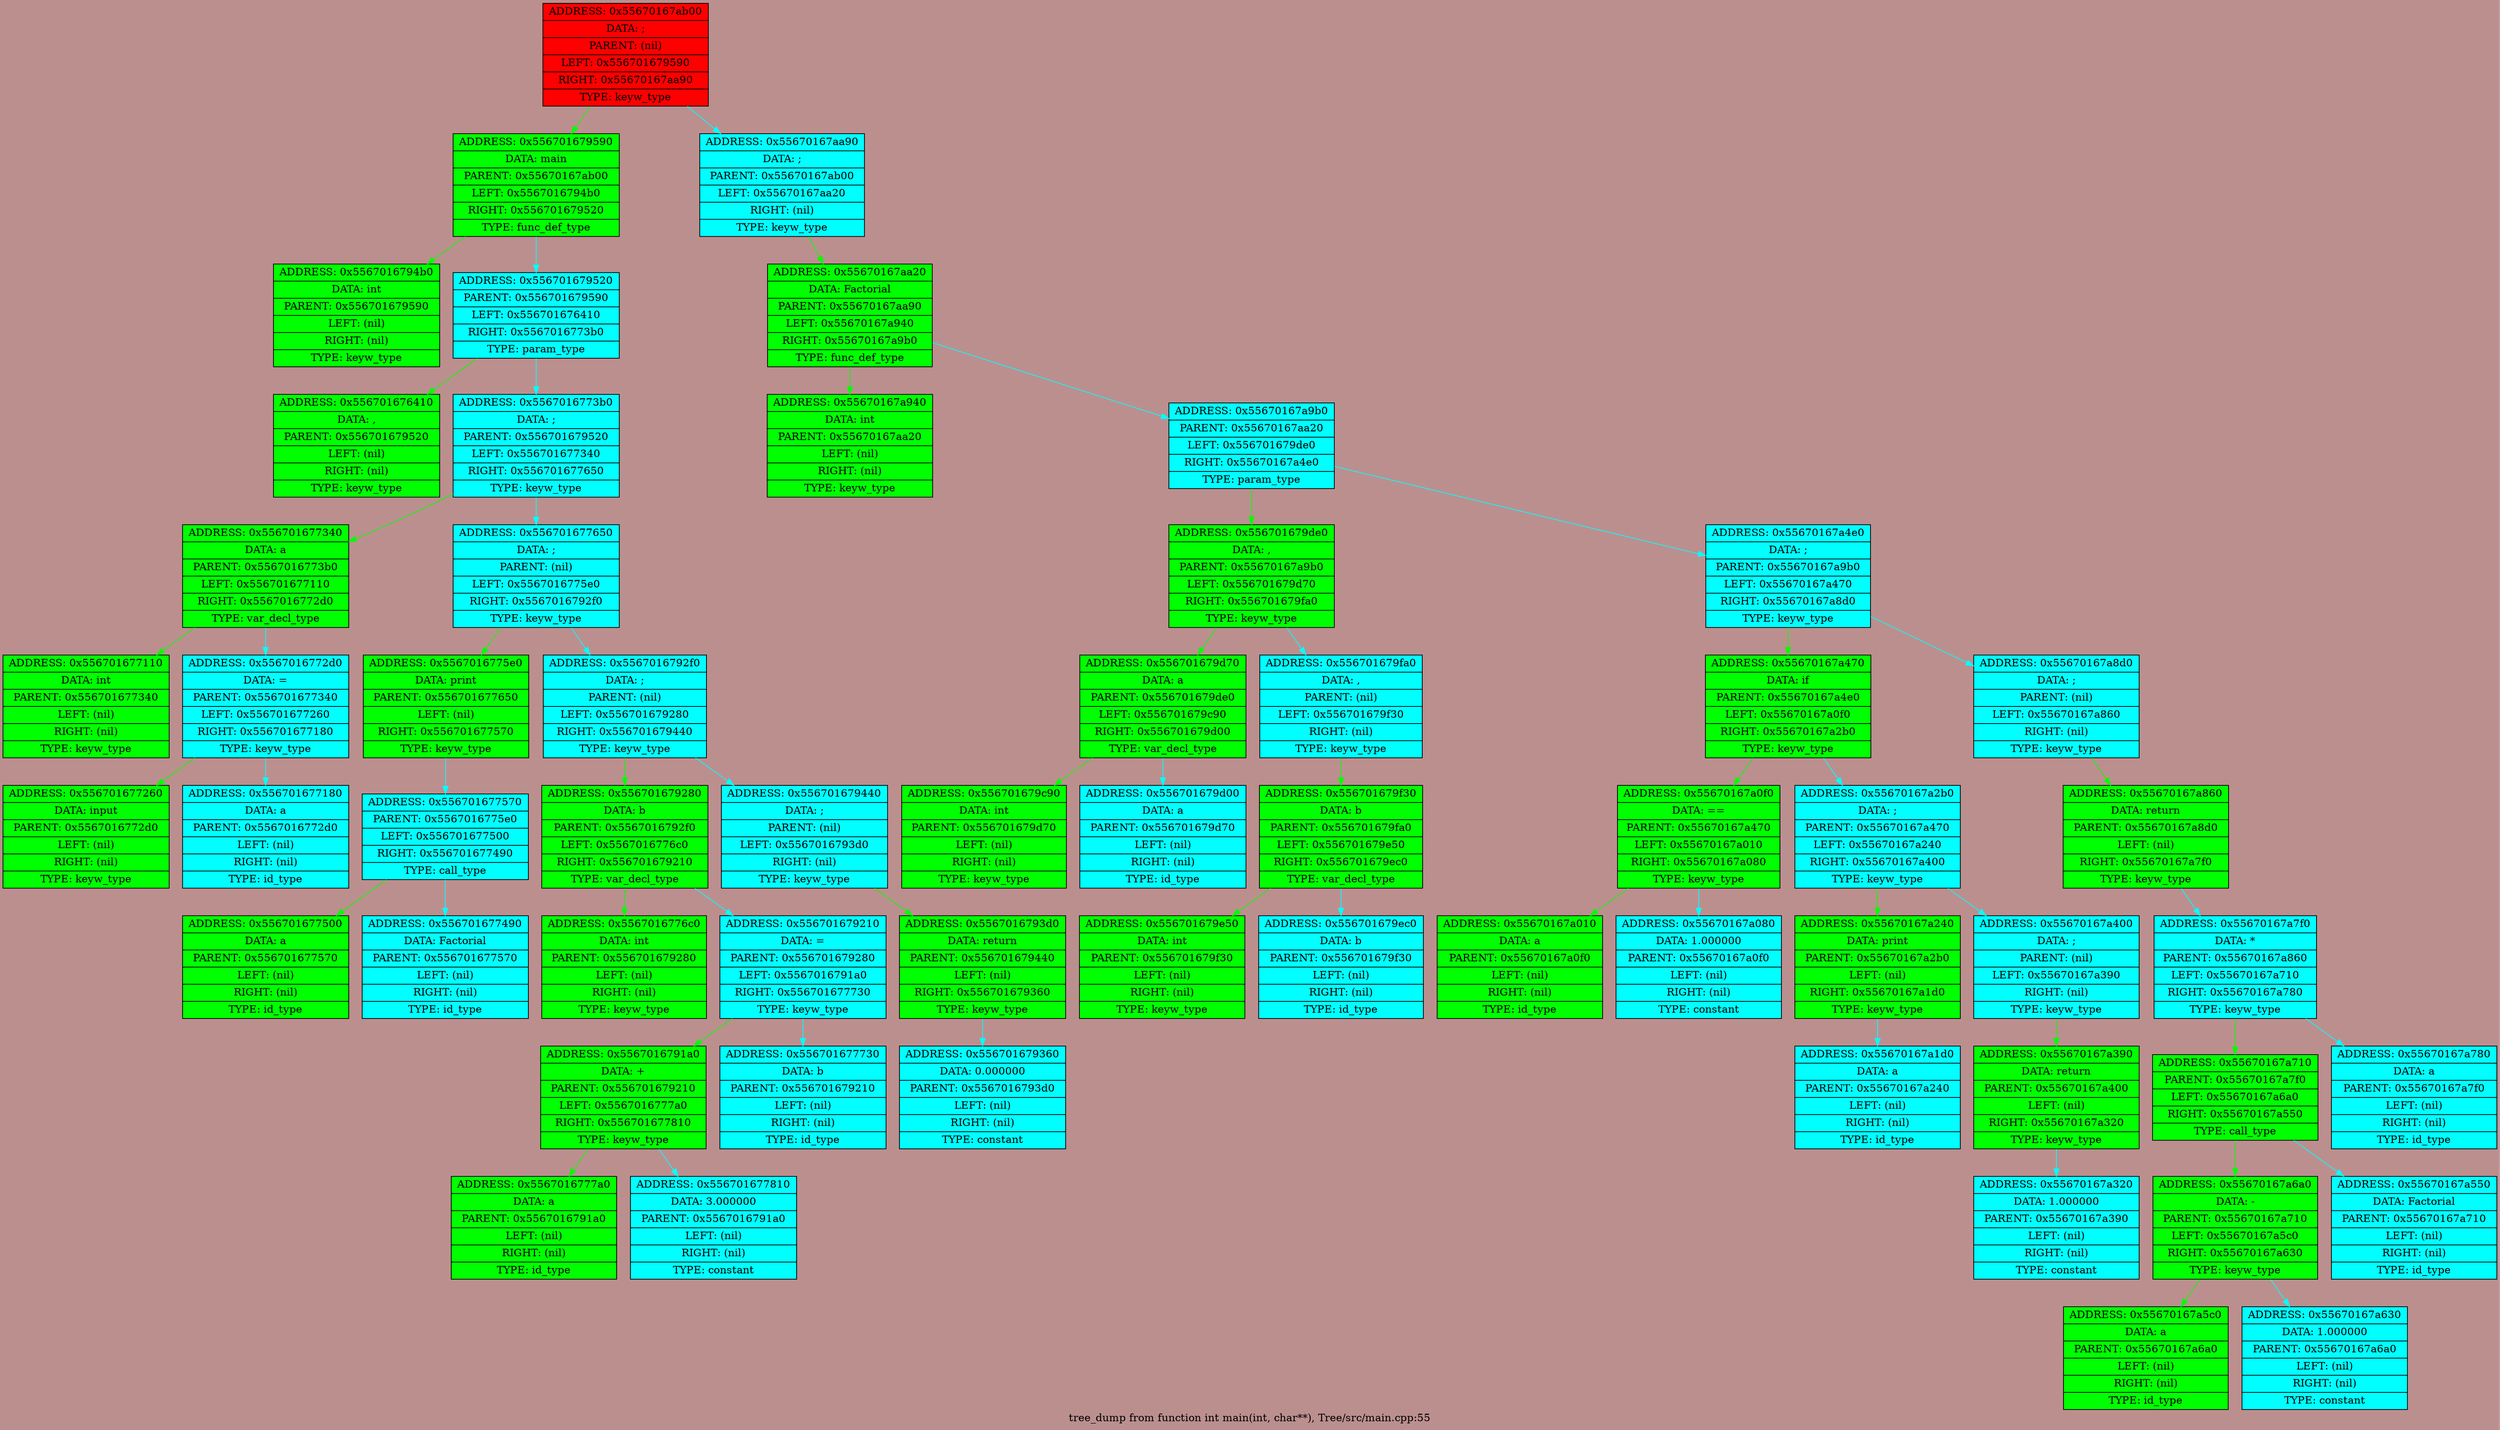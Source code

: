 digraph struct {bgcolor=RosyBrown rankdir = HR


label = "tree_dump from function int main(int, char**), Tree/src/main.cpp:55";
node0[shape=record, style=filled, fillcolor="red", label=" {ADDRESS: 0x55670167ab00 | DATA: ; | PARENT: (nil) | LEFT: 0x556701679590 | RIGHT: 0x55670167aa90 | TYPE: keyw_type}"];
node0->node1 [color = "lime"];
node1[shape=record, style=filled, fillcolor="lime", label=" {ADDRESS: 0x556701679590 | DATA: main | PARENT: 0x55670167ab00 | LEFT: 0x5567016794b0 | RIGHT: 0x556701679520 | TYPE: func_def_type}"];
node1->node2 [color = "lime"];
node2[shape=record, style=filled, fillcolor="lime", label=" {ADDRESS: 0x5567016794b0 | DATA: int | PARENT: 0x556701679590 | LEFT: (nil) | RIGHT: (nil) | TYPE: keyw_type}"];
node1->node3 [color = "aqua"];
node3[shape=record, style=filled, fillcolor="aqua", label=" {ADDRESS: 0x556701679520 | PARENT: 0x556701679590 | LEFT: 0x556701676410 | RIGHT: 0x5567016773b0 | TYPE: param_type}"];
node3->node4 [color = "lime"];
node4[shape=record, style=filled, fillcolor="lime", label=" {ADDRESS: 0x556701676410 | DATA: , | PARENT: 0x556701679520 | LEFT: (nil) | RIGHT: (nil) | TYPE: keyw_type}"];
node3->node5 [color = "aqua"];
node5[shape=record, style=filled, fillcolor="aqua", label=" {ADDRESS: 0x5567016773b0 | DATA: ; | PARENT: 0x556701679520 | LEFT: 0x556701677340 | RIGHT: 0x556701677650 | TYPE: keyw_type}"];
node5->node6 [color = "lime"];
node6[shape=record, style=filled, fillcolor="lime", label=" {ADDRESS: 0x556701677340 | DATA: a | PARENT: 0x5567016773b0 | LEFT: 0x556701677110 | RIGHT: 0x5567016772d0 | TYPE: var_decl_type}"];
node6->node7 [color = "lime"];
node7[shape=record, style=filled, fillcolor="lime", label=" {ADDRESS: 0x556701677110 | DATA: int | PARENT: 0x556701677340 | LEFT: (nil) | RIGHT: (nil) | TYPE: keyw_type}"];
node6->node8 [color = "aqua"];
node8[shape=record, style=filled, fillcolor="aqua", label=" {ADDRESS: 0x5567016772d0 | DATA: = | PARENT: 0x556701677340 | LEFT: 0x556701677260 | RIGHT: 0x556701677180 | TYPE: keyw_type}"];
node8->node9 [color = "lime"];
node9[shape=record, style=filled, fillcolor="lime", label=" {ADDRESS: 0x556701677260 | DATA: input | PARENT: 0x5567016772d0 | LEFT: (nil) | RIGHT: (nil) | TYPE: keyw_type}"];
node8->node10 [color = "aqua"];
node10[shape=record, style=filled, fillcolor="aqua", label=" {ADDRESS: 0x556701677180 | DATA: a | PARENT: 0x5567016772d0 | LEFT: (nil) | RIGHT: (nil) | TYPE: id_type}"];
node5->node11 [color = "aqua"];
node11[shape=record, style=filled, fillcolor="aqua", label=" {ADDRESS: 0x556701677650 | DATA: ; | PARENT: (nil) | LEFT: 0x5567016775e0 | RIGHT: 0x5567016792f0 | TYPE: keyw_type}"];
node11->node12 [color = "lime"];
node12[shape=record, style=filled, fillcolor="lime", label=" {ADDRESS: 0x5567016775e0 | DATA: print | PARENT: 0x556701677650 | LEFT: (nil) | RIGHT: 0x556701677570 | TYPE: keyw_type}"];
node12->node13 [color = "aqua"];
node13[shape=record, style=filled, fillcolor="aqua", label=" {ADDRESS: 0x556701677570 | PARENT: 0x5567016775e0 | LEFT: 0x556701677500 | RIGHT: 0x556701677490 | TYPE: call_type}"];
node13->node14 [color = "lime"];
node14[shape=record, style=filled, fillcolor="lime", label=" {ADDRESS: 0x556701677500 | DATA: a | PARENT: 0x556701677570 | LEFT: (nil) | RIGHT: (nil) | TYPE: id_type}"];
node13->node15 [color = "aqua"];
node15[shape=record, style=filled, fillcolor="aqua", label=" {ADDRESS: 0x556701677490 | DATA: Factorial | PARENT: 0x556701677570 | LEFT: (nil) | RIGHT: (nil) | TYPE: id_type}"];
node11->node16 [color = "aqua"];
node16[shape=record, style=filled, fillcolor="aqua", label=" {ADDRESS: 0x5567016792f0 | DATA: ; | PARENT: (nil) | LEFT: 0x556701679280 | RIGHT: 0x556701679440 | TYPE: keyw_type}"];
node16->node17 [color = "lime"];
node17[shape=record, style=filled, fillcolor="lime", label=" {ADDRESS: 0x556701679280 | DATA: b | PARENT: 0x5567016792f0 | LEFT: 0x5567016776c0 | RIGHT: 0x556701679210 | TYPE: var_decl_type}"];
node17->node18 [color = "lime"];
node18[shape=record, style=filled, fillcolor="lime", label=" {ADDRESS: 0x5567016776c0 | DATA: int | PARENT: 0x556701679280 | LEFT: (nil) | RIGHT: (nil) | TYPE: keyw_type}"];
node17->node19 [color = "aqua"];
node19[shape=record, style=filled, fillcolor="aqua", label=" {ADDRESS: 0x556701679210 | DATA: = | PARENT: 0x556701679280 | LEFT: 0x5567016791a0 | RIGHT: 0x556701677730 | TYPE: keyw_type}"];
node19->node20 [color = "lime"];
node20[shape=record, style=filled, fillcolor="lime", label=" {ADDRESS: 0x5567016791a0 | DATA: + | PARENT: 0x556701679210 | LEFT: 0x5567016777a0 | RIGHT: 0x556701677810 | TYPE: keyw_type}"];
node20->node21 [color = "lime"];
node21[shape=record, style=filled, fillcolor="lime", label=" {ADDRESS: 0x5567016777a0 | DATA: a | PARENT: 0x5567016791a0 | LEFT: (nil) | RIGHT: (nil) | TYPE: id_type}"];
node20->node22 [color = "aqua"];
node22[shape=record, style=filled, fillcolor="aqua", label=" {ADDRESS: 0x556701677810 | DATA: 3.000000 | PARENT: 0x5567016791a0 | LEFT: (nil) | RIGHT: (nil) | TYPE: constant}"];
node19->node23 [color = "aqua"];
node23[shape=record, style=filled, fillcolor="aqua", label=" {ADDRESS: 0x556701677730 | DATA: b | PARENT: 0x556701679210 | LEFT: (nil) | RIGHT: (nil) | TYPE: id_type}"];
node16->node24 [color = "aqua"];
node24[shape=record, style=filled, fillcolor="aqua", label=" {ADDRESS: 0x556701679440 | DATA: ; | PARENT: (nil) | LEFT: 0x5567016793d0 | RIGHT: (nil) | TYPE: keyw_type}"];
node24->node25 [color = "lime"];
node25[shape=record, style=filled, fillcolor="lime", label=" {ADDRESS: 0x5567016793d0 | DATA: return | PARENT: 0x556701679440 | LEFT: (nil) | RIGHT: 0x556701679360 | TYPE: keyw_type}"];
node25->node26 [color = "aqua"];
node26[shape=record, style=filled, fillcolor="aqua", label=" {ADDRESS: 0x556701679360 | DATA: 0.000000 | PARENT: 0x5567016793d0 | LEFT: (nil) | RIGHT: (nil) | TYPE: constant}"];
node0->node27 [color = "aqua"];
node27[shape=record, style=filled, fillcolor="aqua", label=" {ADDRESS: 0x55670167aa90 | DATA: ; | PARENT: 0x55670167ab00 | LEFT: 0x55670167aa20 | RIGHT: (nil) | TYPE: keyw_type}"];
node27->node28 [color = "lime"];
node28[shape=record, style=filled, fillcolor="lime", label=" {ADDRESS: 0x55670167aa20 | DATA: Factorial | PARENT: 0x55670167aa90 | LEFT: 0x55670167a940 | RIGHT: 0x55670167a9b0 | TYPE: func_def_type}"];
node28->node29 [color = "lime"];
node29[shape=record, style=filled, fillcolor="lime", label=" {ADDRESS: 0x55670167a940 | DATA: int | PARENT: 0x55670167aa20 | LEFT: (nil) | RIGHT: (nil) | TYPE: keyw_type}"];
node28->node30 [color = "aqua"];
node30[shape=record, style=filled, fillcolor="aqua", label=" {ADDRESS: 0x55670167a9b0 | PARENT: 0x55670167aa20 | LEFT: 0x556701679de0 | RIGHT: 0x55670167a4e0 | TYPE: param_type}"];
node30->node31 [color = "lime"];
node31[shape=record, style=filled, fillcolor="lime", label=" {ADDRESS: 0x556701679de0 | DATA: , | PARENT: 0x55670167a9b0 | LEFT: 0x556701679d70 | RIGHT: 0x556701679fa0 | TYPE: keyw_type}"];
node31->node32 [color = "lime"];
node32[shape=record, style=filled, fillcolor="lime", label=" {ADDRESS: 0x556701679d70 | DATA: a | PARENT: 0x556701679de0 | LEFT: 0x556701679c90 | RIGHT: 0x556701679d00 | TYPE: var_decl_type}"];
node32->node33 [color = "lime"];
node33[shape=record, style=filled, fillcolor="lime", label=" {ADDRESS: 0x556701679c90 | DATA: int | PARENT: 0x556701679d70 | LEFT: (nil) | RIGHT: (nil) | TYPE: keyw_type}"];
node32->node34 [color = "aqua"];
node34[shape=record, style=filled, fillcolor="aqua", label=" {ADDRESS: 0x556701679d00 | DATA: a | PARENT: 0x556701679d70 | LEFT: (nil) | RIGHT: (nil) | TYPE: id_type}"];
node31->node35 [color = "aqua"];
node35[shape=record, style=filled, fillcolor="aqua", label=" {ADDRESS: 0x556701679fa0 | DATA: , | PARENT: (nil) | LEFT: 0x556701679f30 | RIGHT: (nil) | TYPE: keyw_type}"];
node35->node36 [color = "lime"];
node36[shape=record, style=filled, fillcolor="lime", label=" {ADDRESS: 0x556701679f30 | DATA: b | PARENT: 0x556701679fa0 | LEFT: 0x556701679e50 | RIGHT: 0x556701679ec0 | TYPE: var_decl_type}"];
node36->node37 [color = "lime"];
node37[shape=record, style=filled, fillcolor="lime", label=" {ADDRESS: 0x556701679e50 | DATA: int | PARENT: 0x556701679f30 | LEFT: (nil) | RIGHT: (nil) | TYPE: keyw_type}"];
node36->node38 [color = "aqua"];
node38[shape=record, style=filled, fillcolor="aqua", label=" {ADDRESS: 0x556701679ec0 | DATA: b | PARENT: 0x556701679f30 | LEFT: (nil) | RIGHT: (nil) | TYPE: id_type}"];
node30->node39 [color = "aqua"];
node39[shape=record, style=filled, fillcolor="aqua", label=" {ADDRESS: 0x55670167a4e0 | DATA: ; | PARENT: 0x55670167a9b0 | LEFT: 0x55670167a470 | RIGHT: 0x55670167a8d0 | TYPE: keyw_type}"];
node39->node40 [color = "lime"];
node40[shape=record, style=filled, fillcolor="lime", label=" {ADDRESS: 0x55670167a470 | DATA: if | PARENT: 0x55670167a4e0 | LEFT: 0x55670167a0f0 | RIGHT: 0x55670167a2b0 | TYPE: keyw_type}"];
node40->node41 [color = "lime"];
node41[shape=record, style=filled, fillcolor="lime", label=" {ADDRESS: 0x55670167a0f0 | DATA: == | PARENT: 0x55670167a470 | LEFT: 0x55670167a010 | RIGHT: 0x55670167a080 | TYPE: keyw_type}"];
node41->node42 [color = "lime"];
node42[shape=record, style=filled, fillcolor="lime", label=" {ADDRESS: 0x55670167a010 | DATA: a | PARENT: 0x55670167a0f0 | LEFT: (nil) | RIGHT: (nil) | TYPE: id_type}"];
node41->node43 [color = "aqua"];
node43[shape=record, style=filled, fillcolor="aqua", label=" {ADDRESS: 0x55670167a080 | DATA: 1.000000 | PARENT: 0x55670167a0f0 | LEFT: (nil) | RIGHT: (nil) | TYPE: constant}"];
node40->node44 [color = "aqua"];
node44[shape=record, style=filled, fillcolor="aqua", label=" {ADDRESS: 0x55670167a2b0 | DATA: ; | PARENT: 0x55670167a470 | LEFT: 0x55670167a240 | RIGHT: 0x55670167a400 | TYPE: keyw_type}"];
node44->node45 [color = "lime"];
node45[shape=record, style=filled, fillcolor="lime", label=" {ADDRESS: 0x55670167a240 | DATA: print | PARENT: 0x55670167a2b0 | LEFT: (nil) | RIGHT: 0x55670167a1d0 | TYPE: keyw_type}"];
node45->node46 [color = "aqua"];
node46[shape=record, style=filled, fillcolor="aqua", label=" {ADDRESS: 0x55670167a1d0 | DATA: a | PARENT: 0x55670167a240 | LEFT: (nil) | RIGHT: (nil) | TYPE: id_type}"];
node44->node47 [color = "aqua"];
node47[shape=record, style=filled, fillcolor="aqua", label=" {ADDRESS: 0x55670167a400 | DATA: ; | PARENT: (nil) | LEFT: 0x55670167a390 | RIGHT: (nil) | TYPE: keyw_type}"];
node47->node48 [color = "lime"];
node48[shape=record, style=filled, fillcolor="lime", label=" {ADDRESS: 0x55670167a390 | DATA: return | PARENT: 0x55670167a400 | LEFT: (nil) | RIGHT: 0x55670167a320 | TYPE: keyw_type}"];
node48->node49 [color = "aqua"];
node49[shape=record, style=filled, fillcolor="aqua", label=" {ADDRESS: 0x55670167a320 | DATA: 1.000000 | PARENT: 0x55670167a390 | LEFT: (nil) | RIGHT: (nil) | TYPE: constant}"];
node39->node50 [color = "aqua"];
node50[shape=record, style=filled, fillcolor="aqua", label=" {ADDRESS: 0x55670167a8d0 | DATA: ; | PARENT: (nil) | LEFT: 0x55670167a860 | RIGHT: (nil) | TYPE: keyw_type}"];
node50->node51 [color = "lime"];
node51[shape=record, style=filled, fillcolor="lime", label=" {ADDRESS: 0x55670167a860 | DATA: return | PARENT: 0x55670167a8d0 | LEFT: (nil) | RIGHT: 0x55670167a7f0 | TYPE: keyw_type}"];
node51->node52 [color = "aqua"];
node52[shape=record, style=filled, fillcolor="aqua", label=" {ADDRESS: 0x55670167a7f0 | DATA: * | PARENT: 0x55670167a860 | LEFT: 0x55670167a710 | RIGHT: 0x55670167a780 | TYPE: keyw_type}"];
node52->node53 [color = "lime"];
node53[shape=record, style=filled, fillcolor="lime", label=" {ADDRESS: 0x55670167a710 | PARENT: 0x55670167a7f0 | LEFT: 0x55670167a6a0 | RIGHT: 0x55670167a550 | TYPE: call_type}"];
node53->node54 [color = "lime"];
node54[shape=record, style=filled, fillcolor="lime", label=" {ADDRESS: 0x55670167a6a0 | DATA: - | PARENT: 0x55670167a710 | LEFT: 0x55670167a5c0 | RIGHT: 0x55670167a630 | TYPE: keyw_type}"];
node54->node55 [color = "lime"];
node55[shape=record, style=filled, fillcolor="lime", label=" {ADDRESS: 0x55670167a5c0 | DATA: a | PARENT: 0x55670167a6a0 | LEFT: (nil) | RIGHT: (nil) | TYPE: id_type}"];
node54->node56 [color = "aqua"];
node56[shape=record, style=filled, fillcolor="aqua", label=" {ADDRESS: 0x55670167a630 | DATA: 1.000000 | PARENT: 0x55670167a6a0 | LEFT: (nil) | RIGHT: (nil) | TYPE: constant}"];
node53->node57 [color = "aqua"];
node57[shape=record, style=filled, fillcolor="aqua", label=" {ADDRESS: 0x55670167a550 | DATA: Factorial | PARENT: 0x55670167a710 | LEFT: (nil) | RIGHT: (nil) | TYPE: id_type}"];
node52->node58 [color = "aqua"];
node58[shape=record, style=filled, fillcolor="aqua", label=" {ADDRESS: 0x55670167a780 | DATA: a | PARENT: 0x55670167a7f0 | LEFT: (nil) | RIGHT: (nil) | TYPE: id_type}"];


}